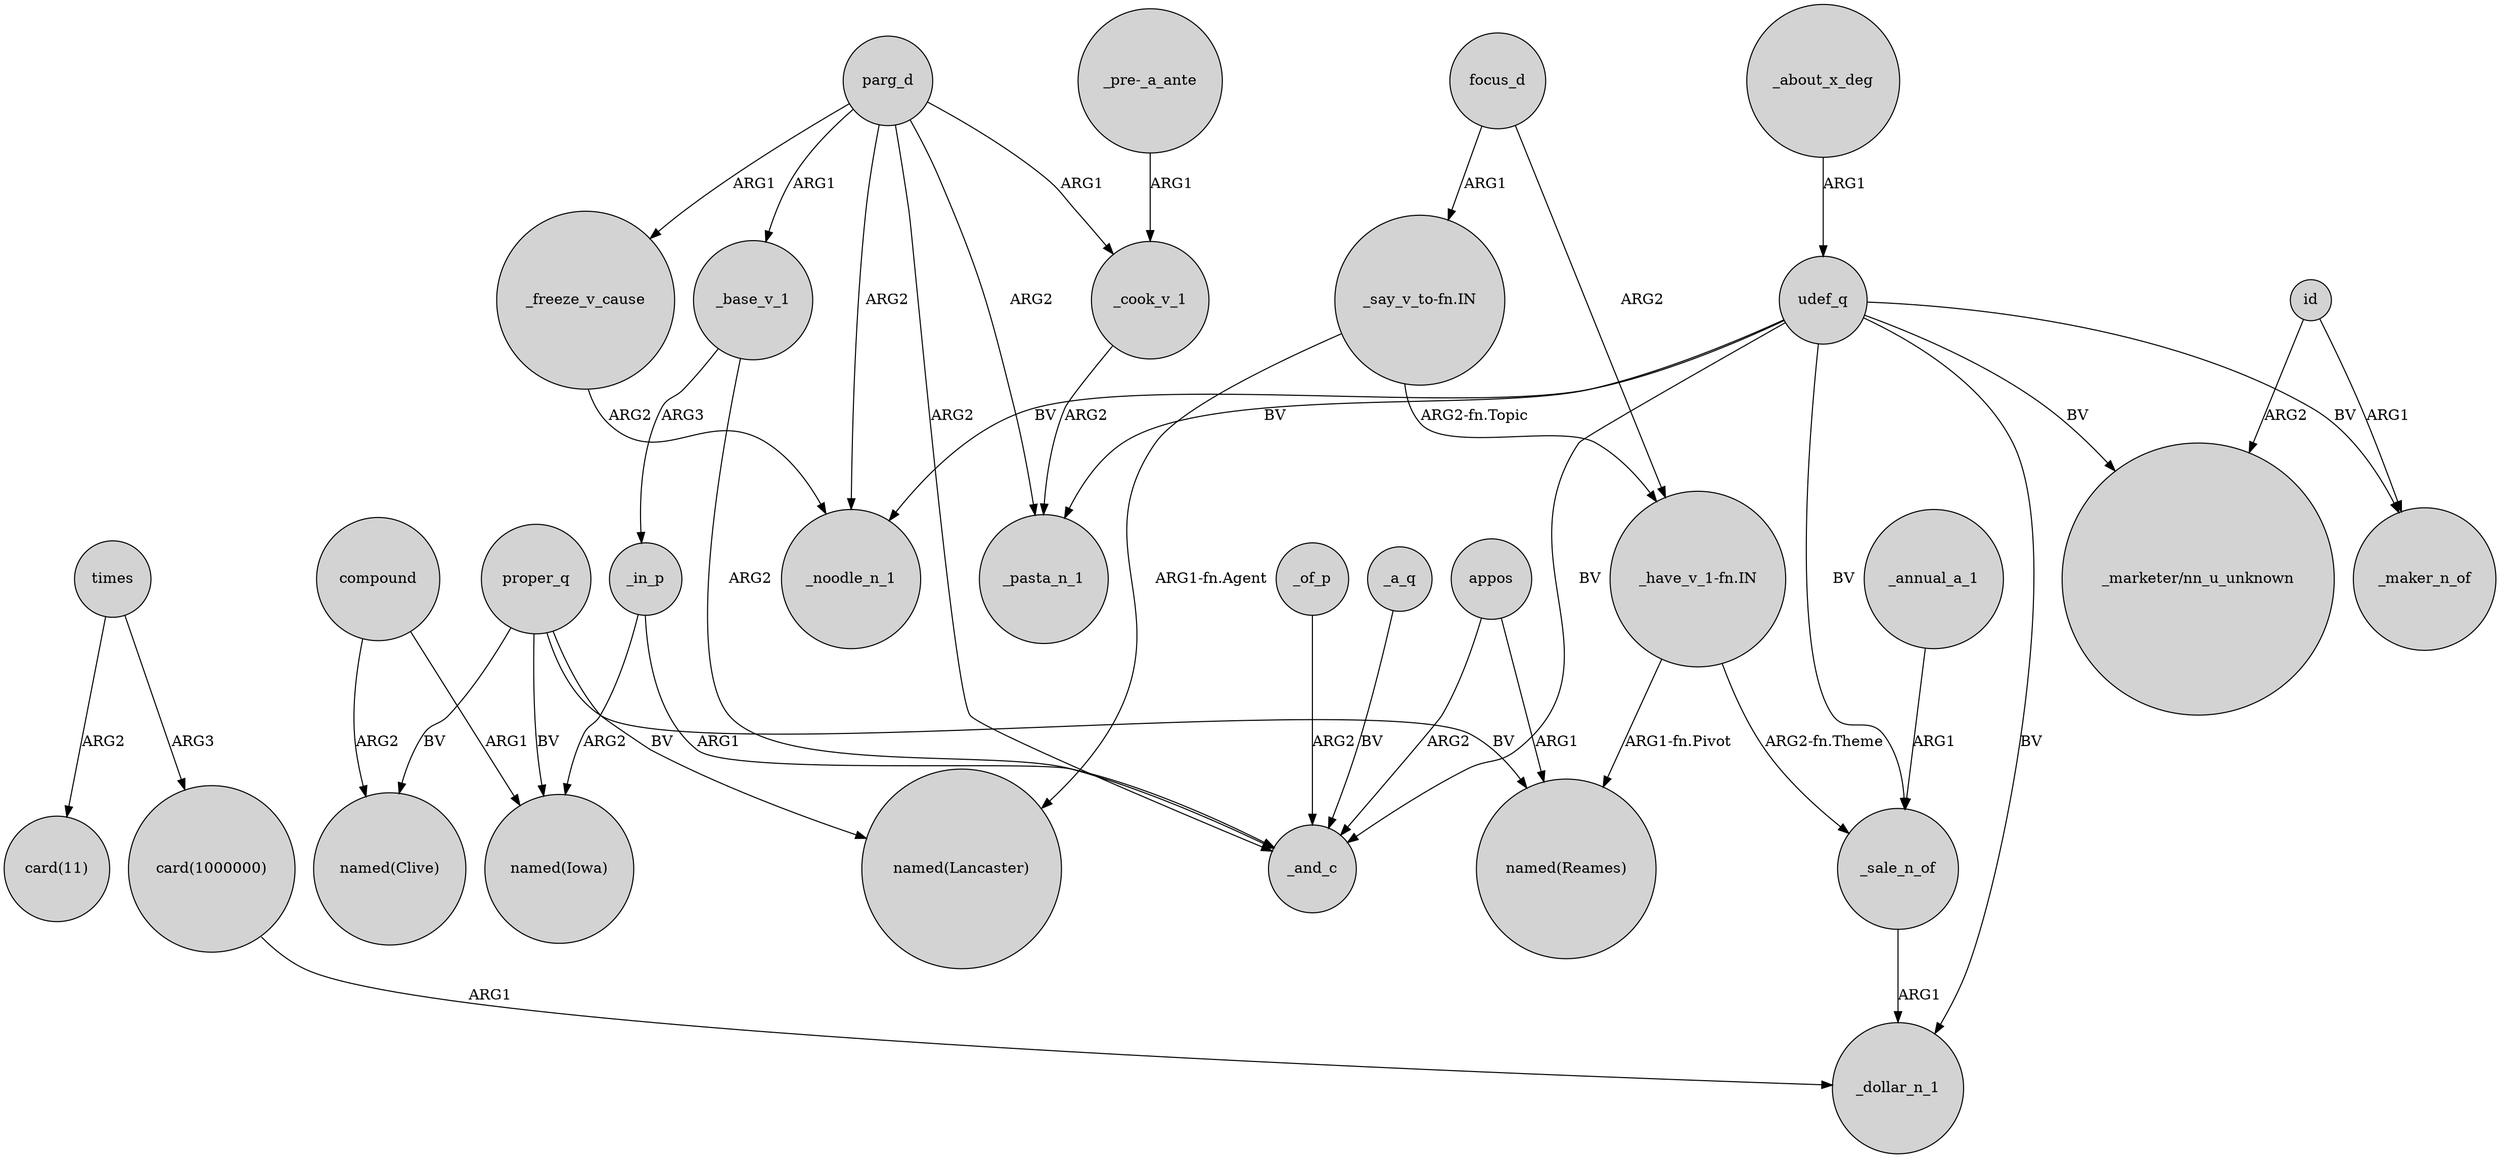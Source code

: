 digraph {
	node [shape=circle style=filled]
	_freeze_v_cause -> _noodle_n_1 [label=ARG2]
	"card(1000000)" -> _dollar_n_1 [label=ARG1]
	udef_q -> _noodle_n_1 [label=BV]
	proper_q -> "named(Reames)" [label=BV]
	id -> _maker_n_of [label=ARG1]
	focus_d -> "_have_v_1-fn.IN" [label=ARG2]
	udef_q -> "_marketer/nn_u_unknown" [label=BV]
	proper_q -> "named(Clive)" [label=BV]
	_of_p -> _and_c [label=ARG2]
	"_have_v_1-fn.IN" -> _sale_n_of [label="ARG2-fn.Theme"]
	"_pre-_a_ante" -> _cook_v_1 [label=ARG1]
	_about_x_deg -> udef_q [label=ARG1]
	parg_d -> _and_c [label=ARG2]
	_cook_v_1 -> _pasta_n_1 [label=ARG2]
	_base_v_1 -> _and_c [label=ARG2]
	_annual_a_1 -> _sale_n_of [label=ARG1]
	appos -> _and_c [label=ARG2]
	"_say_v_to-fn.IN" -> "named(Lancaster)" [label="ARG1-fn.Agent"]
	times -> "card(1000000)" [label=ARG3]
	_a_q -> _and_c [label=BV]
	udef_q -> _maker_n_of [label=BV]
	parg_d -> _noodle_n_1 [label=ARG2]
	parg_d -> _pasta_n_1 [label=ARG2]
	_base_v_1 -> _in_p [label=ARG3]
	_in_p -> _and_c [label=ARG1]
	compound -> "named(Clive)" [label=ARG2]
	"_have_v_1-fn.IN" -> "named(Reames)" [label="ARG1-fn.Pivot"]
	id -> "_marketer/nn_u_unknown" [label=ARG2]
	parg_d -> _freeze_v_cause [label=ARG1]
	proper_q -> "named(Iowa)" [label=BV]
	udef_q -> _sale_n_of [label=BV]
	"_say_v_to-fn.IN" -> "_have_v_1-fn.IN" [label="ARG2-fn.Topic"]
	proper_q -> "named(Lancaster)" [label=BV]
	appos -> "named(Reames)" [label=ARG1]
	parg_d -> _base_v_1 [label=ARG1]
	compound -> "named(Iowa)" [label=ARG1]
	udef_q -> _pasta_n_1 [label=BV]
	udef_q -> _and_c [label=BV]
	_in_p -> "named(Iowa)" [label=ARG2]
	parg_d -> _cook_v_1 [label=ARG1]
	udef_q -> _dollar_n_1 [label=BV]
	focus_d -> "_say_v_to-fn.IN" [label=ARG1]
	_sale_n_of -> _dollar_n_1 [label=ARG1]
	times -> "card(11)" [label=ARG2]
}

